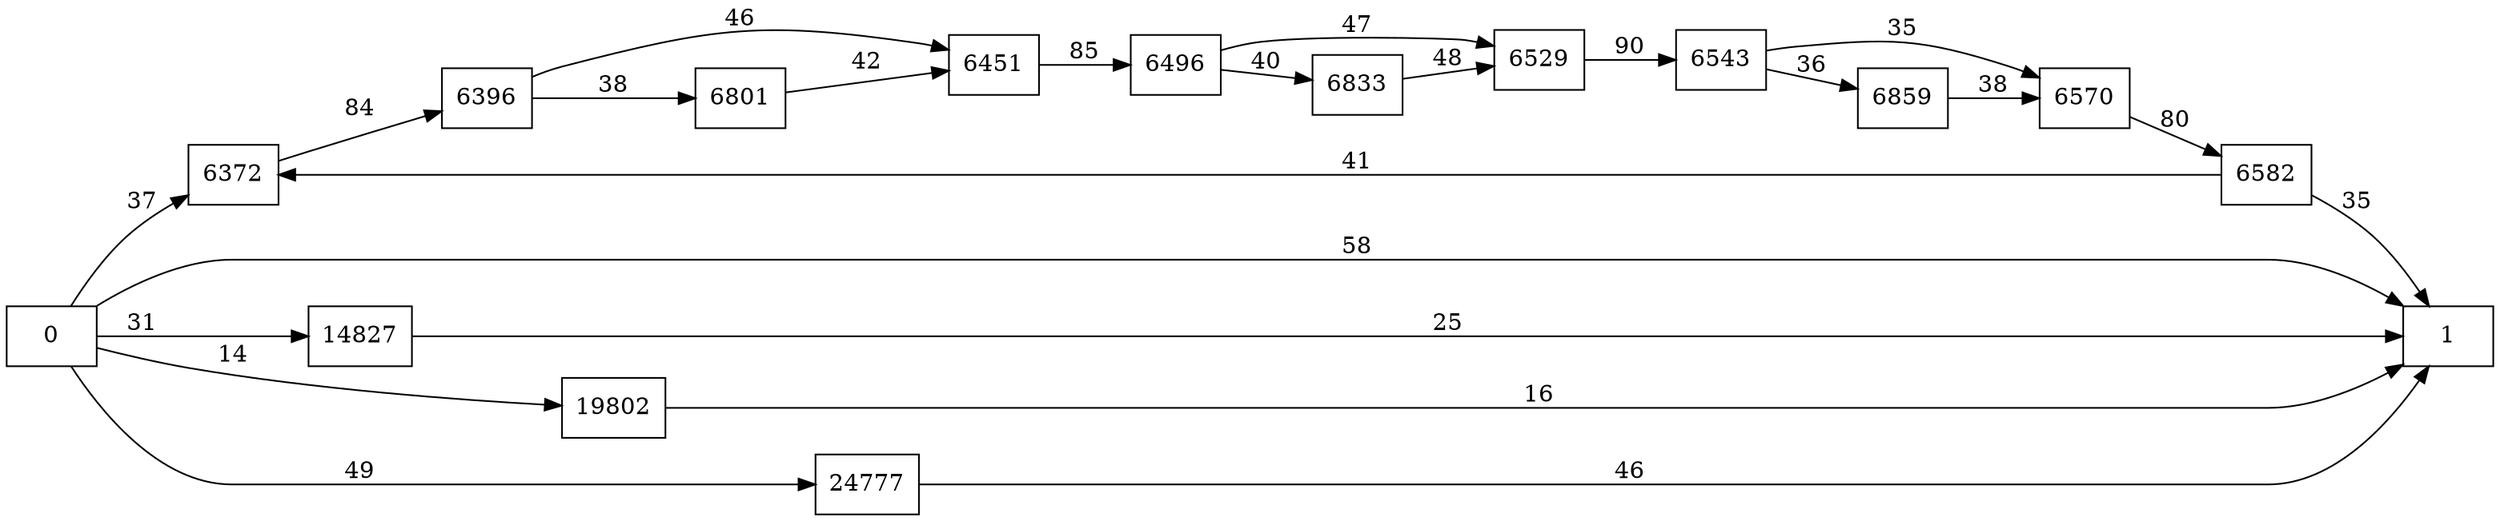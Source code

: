 digraph {
	graph [rankdir=LR]
	node [shape=rectangle]
	6372 -> 6396 [label=84]
	6396 -> 6451 [label=46]
	6396 -> 6801 [label=38]
	6451 -> 6496 [label=85]
	6496 -> 6529 [label=47]
	6496 -> 6833 [label=40]
	6529 -> 6543 [label=90]
	6543 -> 6570 [label=35]
	6543 -> 6859 [label=36]
	6570 -> 6582 [label=80]
	6582 -> 6372 [label=41]
	6582 -> 1 [label=35]
	6801 -> 6451 [label=42]
	6833 -> 6529 [label=48]
	6859 -> 6570 [label=38]
	14827 -> 1 [label=25]
	19802 -> 1 [label=16]
	24777 -> 1 [label=46]
	0 -> 1 [label=58]
	0 -> 6372 [label=37]
	0 -> 14827 [label=31]
	0 -> 19802 [label=14]
	0 -> 24777 [label=49]
}
